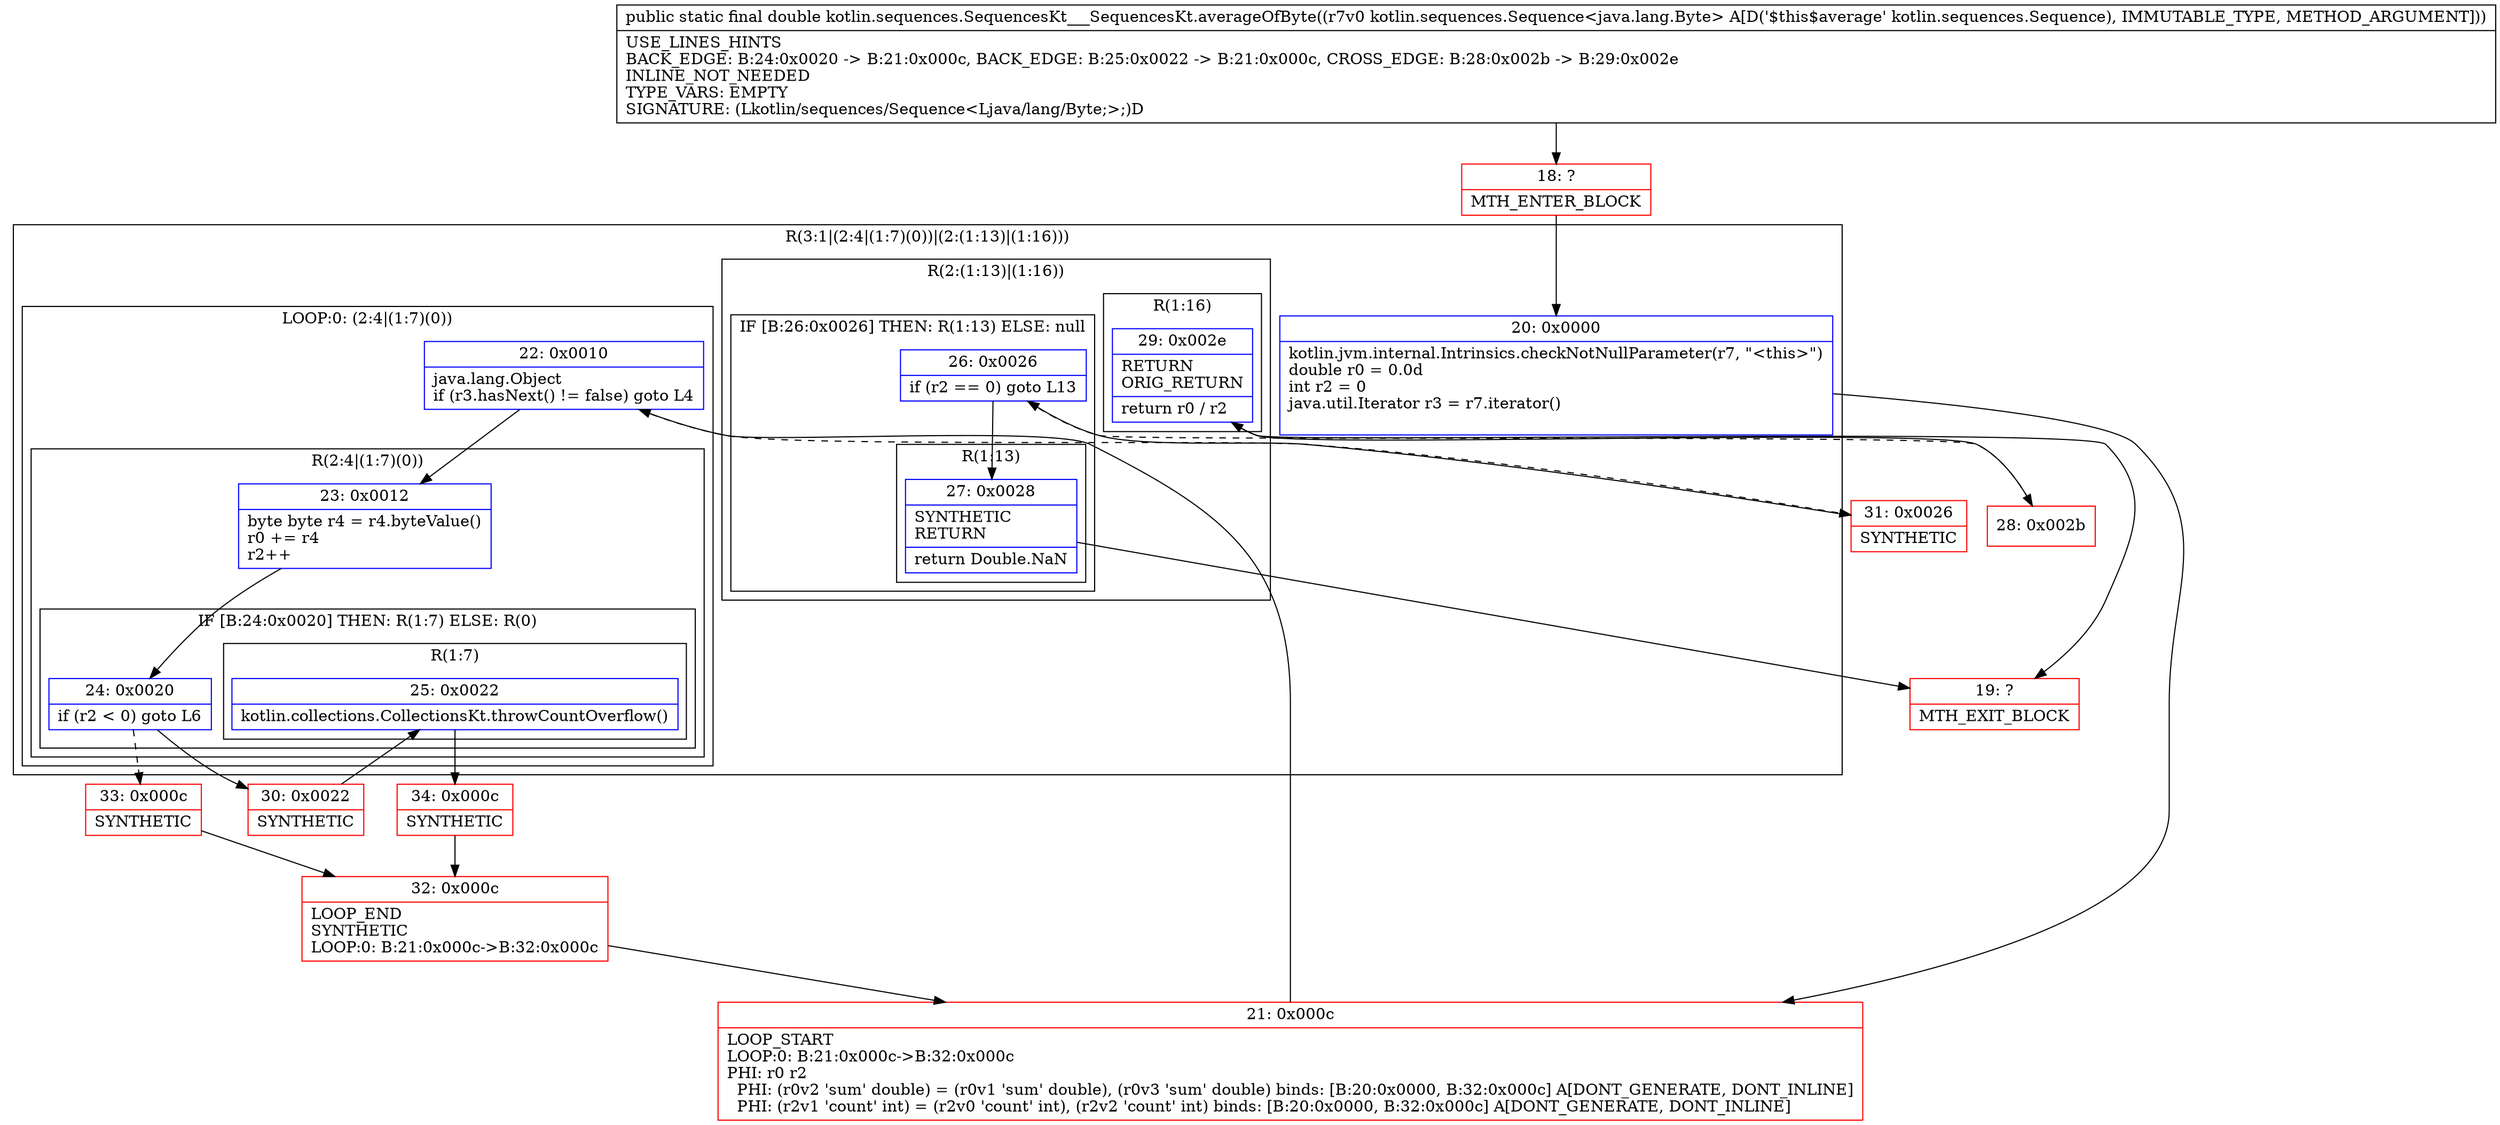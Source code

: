 digraph "CFG forkotlin.sequences.SequencesKt___SequencesKt.averageOfByte(Lkotlin\/sequences\/Sequence;)D" {
subgraph cluster_Region_61335831 {
label = "R(3:1|(2:4|(1:7)(0))|(2:(1:13)|(1:16)))";
node [shape=record,color=blue];
Node_20 [shape=record,label="{20\:\ 0x0000|kotlin.jvm.internal.Intrinsics.checkNotNullParameter(r7, \"\<this\>\")\ldouble r0 = 0.0d\lint r2 = 0\ljava.util.Iterator r3 = r7.iterator()\l\l}"];
subgraph cluster_LoopRegion_566492314 {
label = "LOOP:0: (2:4|(1:7)(0))";
node [shape=record,color=blue];
Node_22 [shape=record,label="{22\:\ 0x0010|java.lang.Object \lif (r3.hasNext() != false) goto L4\l}"];
subgraph cluster_Region_611359139 {
label = "R(2:4|(1:7)(0))";
node [shape=record,color=blue];
Node_23 [shape=record,label="{23\:\ 0x0012|byte byte r4 = r4.byteValue()\lr0 += r4\lr2++\l}"];
subgraph cluster_IfRegion_286193227 {
label = "IF [B:24:0x0020] THEN: R(1:7) ELSE: R(0)";
node [shape=record,color=blue];
Node_24 [shape=record,label="{24\:\ 0x0020|if (r2 \< 0) goto L6\l}"];
subgraph cluster_Region_1271083387 {
label = "R(1:7)";
node [shape=record,color=blue];
Node_25 [shape=record,label="{25\:\ 0x0022|kotlin.collections.CollectionsKt.throwCountOverflow()\l}"];
}
subgraph cluster_Region_2141630355 {
label = "R(0)";
node [shape=record,color=blue];
}
}
}
}
subgraph cluster_Region_1029618140 {
label = "R(2:(1:13)|(1:16))";
node [shape=record,color=blue];
subgraph cluster_IfRegion_769478070 {
label = "IF [B:26:0x0026] THEN: R(1:13) ELSE: null";
node [shape=record,color=blue];
Node_26 [shape=record,label="{26\:\ 0x0026|if (r2 == 0) goto L13\l}"];
subgraph cluster_Region_63419841 {
label = "R(1:13)";
node [shape=record,color=blue];
Node_27 [shape=record,label="{27\:\ 0x0028|SYNTHETIC\lRETURN\l|return Double.NaN\l}"];
}
}
subgraph cluster_Region_796110130 {
label = "R(1:16)";
node [shape=record,color=blue];
Node_29 [shape=record,label="{29\:\ 0x002e|RETURN\lORIG_RETURN\l|return r0 \/ r2\l}"];
}
}
}
Node_18 [shape=record,color=red,label="{18\:\ ?|MTH_ENTER_BLOCK\l}"];
Node_21 [shape=record,color=red,label="{21\:\ 0x000c|LOOP_START\lLOOP:0: B:21:0x000c\-\>B:32:0x000c\lPHI: r0 r2 \l  PHI: (r0v2 'sum' double) = (r0v1 'sum' double), (r0v3 'sum' double) binds: [B:20:0x0000, B:32:0x000c] A[DONT_GENERATE, DONT_INLINE]\l  PHI: (r2v1 'count' int) = (r2v0 'count' int), (r2v2 'count' int) binds: [B:20:0x0000, B:32:0x000c] A[DONT_GENERATE, DONT_INLINE]\l}"];
Node_30 [shape=record,color=red,label="{30\:\ 0x0022|SYNTHETIC\l}"];
Node_34 [shape=record,color=red,label="{34\:\ 0x000c|SYNTHETIC\l}"];
Node_32 [shape=record,color=red,label="{32\:\ 0x000c|LOOP_END\lSYNTHETIC\lLOOP:0: B:21:0x000c\-\>B:32:0x000c\l}"];
Node_33 [shape=record,color=red,label="{33\:\ 0x000c|SYNTHETIC\l}"];
Node_31 [shape=record,color=red,label="{31\:\ 0x0026|SYNTHETIC\l}"];
Node_19 [shape=record,color=red,label="{19\:\ ?|MTH_EXIT_BLOCK\l}"];
Node_28 [shape=record,color=red,label="{28\:\ 0x002b}"];
MethodNode[shape=record,label="{public static final double kotlin.sequences.SequencesKt___SequencesKt.averageOfByte((r7v0 kotlin.sequences.Sequence\<java.lang.Byte\> A[D('$this$average' kotlin.sequences.Sequence), IMMUTABLE_TYPE, METHOD_ARGUMENT]))  | USE_LINES_HINTS\lBACK_EDGE: B:24:0x0020 \-\> B:21:0x000c, BACK_EDGE: B:25:0x0022 \-\> B:21:0x000c, CROSS_EDGE: B:28:0x002b \-\> B:29:0x002e\lINLINE_NOT_NEEDED\lTYPE_VARS: EMPTY\lSIGNATURE: (Lkotlin\/sequences\/Sequence\<Ljava\/lang\/Byte;\>;)D\l}"];
MethodNode -> Node_18;Node_20 -> Node_21;
Node_22 -> Node_23;
Node_22 -> Node_31[style=dashed];
Node_23 -> Node_24;
Node_24 -> Node_30;
Node_24 -> Node_33[style=dashed];
Node_25 -> Node_34;
Node_26 -> Node_27;
Node_26 -> Node_28[style=dashed];
Node_27 -> Node_19;
Node_29 -> Node_19;
Node_18 -> Node_20;
Node_21 -> Node_22;
Node_30 -> Node_25;
Node_34 -> Node_32;
Node_32 -> Node_21;
Node_33 -> Node_32;
Node_31 -> Node_26;
Node_28 -> Node_29;
}

